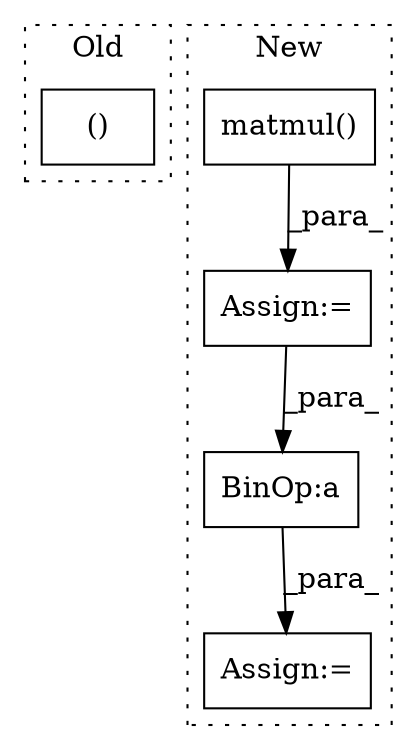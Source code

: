 digraph G {
subgraph cluster0 {
1 [label="()" a="54" s="10461" l="16" shape="box"];
label = "Old";
style="dotted";
}
subgraph cluster1 {
2 [label="matmul()" a="75" s="4649,4675" l="13,1" shape="box"];
3 [label="Assign:=" a="68" s="4927" l="3" shape="box"];
4 [label="Assign:=" a="68" s="5084" l="3" shape="box"];
5 [label="BinOp:a" a="82" s="5098" l="3" shape="box"];
label = "New";
style="dotted";
}
2 -> 3 [label="_para_"];
3 -> 5 [label="_para_"];
5 -> 4 [label="_para_"];
}